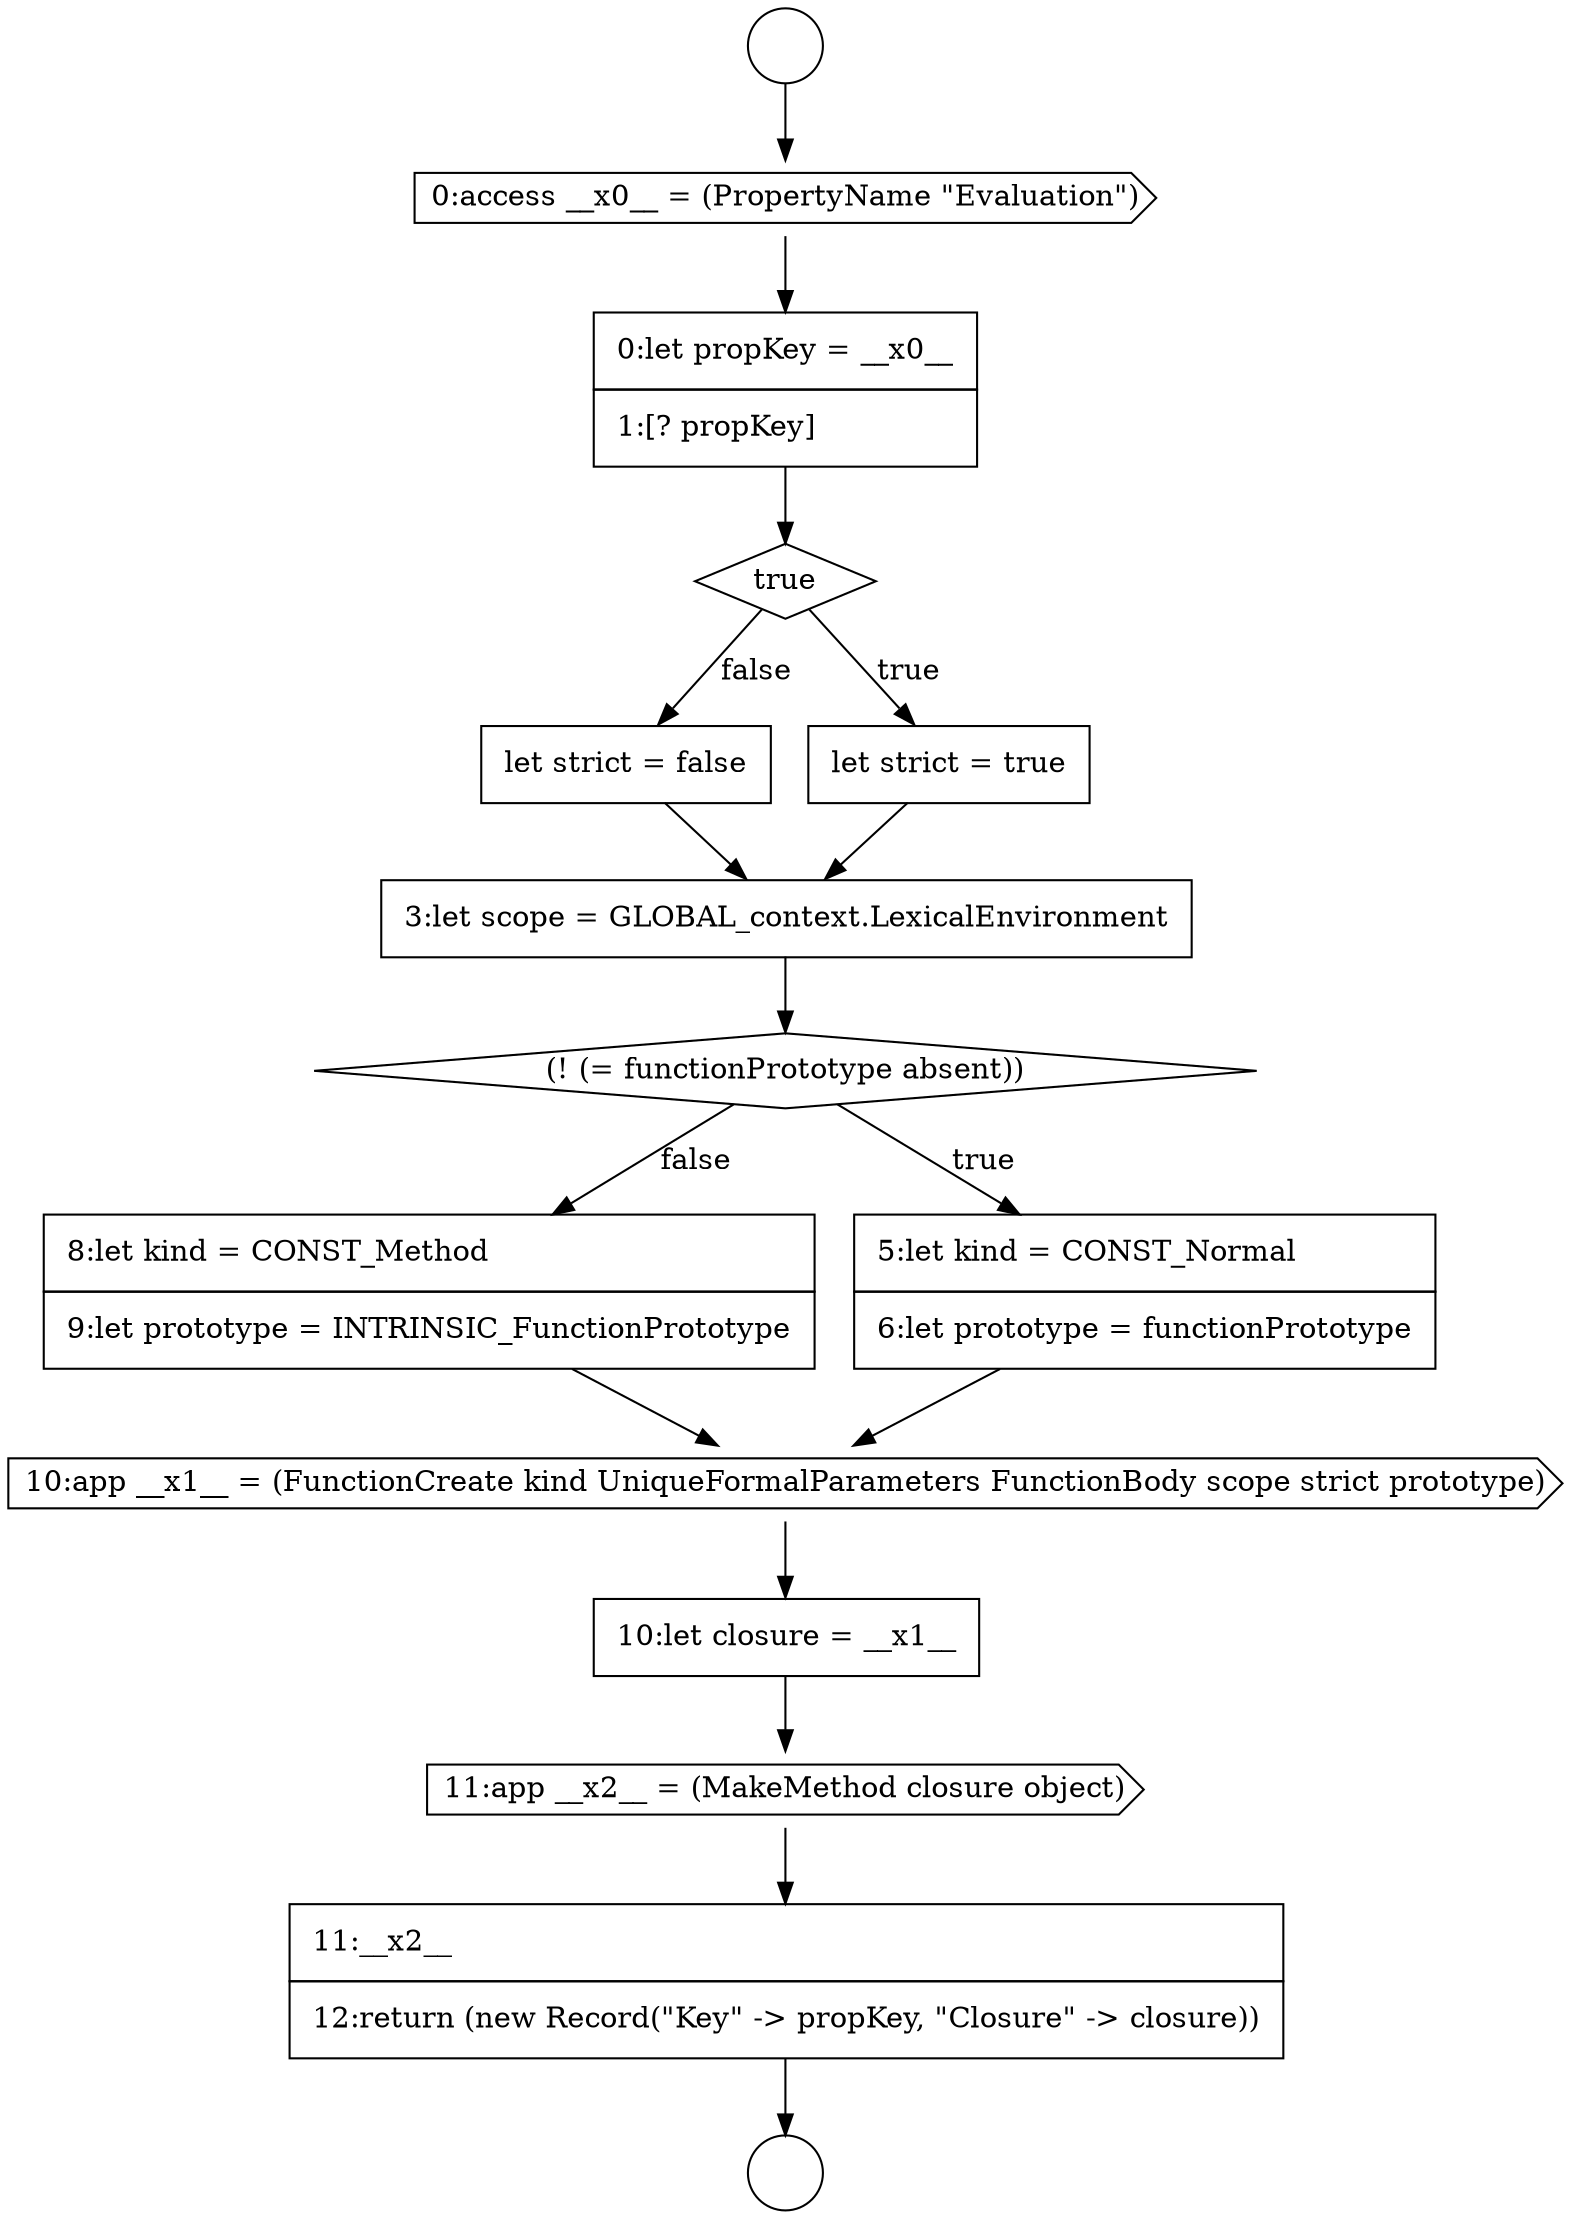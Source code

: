 digraph {
  node8114 [shape=none, margin=0, label=<<font color="black">
    <table border="0" cellborder="1" cellspacing="0" cellpadding="10">
      <tr><td align="left">let strict = false</td></tr>
    </table>
  </font>> color="black" fillcolor="white" style=filled]
  node8118 [shape=none, margin=0, label=<<font color="black">
    <table border="0" cellborder="1" cellspacing="0" cellpadding="10">
      <tr><td align="left">8:let kind = CONST_Method</td></tr>
      <tr><td align="left">9:let prototype = INTRINSIC_FunctionPrototype</td></tr>
    </table>
  </font>> color="black" fillcolor="white" style=filled]
  node8122 [shape=none, margin=0, label=<<font color="black">
    <table border="0" cellborder="1" cellspacing="0" cellpadding="10">
      <tr><td align="left">11:__x2__</td></tr>
      <tr><td align="left">12:return (new Record(&quot;Key&quot; -&gt; propKey, &quot;Closure&quot; -&gt; closure))</td></tr>
    </table>
  </font>> color="black" fillcolor="white" style=filled]
  node8121 [shape=cds, label=<<font color="black">11:app __x2__ = (MakeMethod closure object)</font>> color="black" fillcolor="white" style=filled]
  node8109 [shape=circle label=" " color="black" fillcolor="white" style=filled]
  node8113 [shape=none, margin=0, label=<<font color="black">
    <table border="0" cellborder="1" cellspacing="0" cellpadding="10">
      <tr><td align="left">let strict = true</td></tr>
    </table>
  </font>> color="black" fillcolor="white" style=filled]
  node8117 [shape=none, margin=0, label=<<font color="black">
    <table border="0" cellborder="1" cellspacing="0" cellpadding="10">
      <tr><td align="left">5:let kind = CONST_Normal</td></tr>
      <tr><td align="left">6:let prototype = functionPrototype</td></tr>
    </table>
  </font>> color="black" fillcolor="white" style=filled]
  node8120 [shape=none, margin=0, label=<<font color="black">
    <table border="0" cellborder="1" cellspacing="0" cellpadding="10">
      <tr><td align="left">10:let closure = __x1__</td></tr>
    </table>
  </font>> color="black" fillcolor="white" style=filled]
  node8116 [shape=diamond, label=<<font color="black">(! (= functionPrototype absent))</font>> color="black" fillcolor="white" style=filled]
  node8111 [shape=none, margin=0, label=<<font color="black">
    <table border="0" cellborder="1" cellspacing="0" cellpadding="10">
      <tr><td align="left">0:let propKey = __x0__</td></tr>
      <tr><td align="left">1:[? propKey]</td></tr>
    </table>
  </font>> color="black" fillcolor="white" style=filled]
  node8108 [shape=circle label=" " color="black" fillcolor="white" style=filled]
  node8119 [shape=cds, label=<<font color="black">10:app __x1__ = (FunctionCreate kind UniqueFormalParameters FunctionBody scope strict prototype)</font>> color="black" fillcolor="white" style=filled]
  node8115 [shape=none, margin=0, label=<<font color="black">
    <table border="0" cellborder="1" cellspacing="0" cellpadding="10">
      <tr><td align="left">3:let scope = GLOBAL_context.LexicalEnvironment</td></tr>
    </table>
  </font>> color="black" fillcolor="white" style=filled]
  node8110 [shape=cds, label=<<font color="black">0:access __x0__ = (PropertyName &quot;Evaluation&quot;)</font>> color="black" fillcolor="white" style=filled]
  node8112 [shape=diamond, label=<<font color="black">true</font>> color="black" fillcolor="white" style=filled]
  node8121 -> node8122 [ color="black"]
  node8122 -> node8109 [ color="black"]
  node8114 -> node8115 [ color="black"]
  node8113 -> node8115 [ color="black"]
  node8118 -> node8119 [ color="black"]
  node8110 -> node8111 [ color="black"]
  node8112 -> node8113 [label=<<font color="black">true</font>> color="black"]
  node8112 -> node8114 [label=<<font color="black">false</font>> color="black"]
  node8117 -> node8119 [ color="black"]
  node8119 -> node8120 [ color="black"]
  node8111 -> node8112 [ color="black"]
  node8120 -> node8121 [ color="black"]
  node8116 -> node8117 [label=<<font color="black">true</font>> color="black"]
  node8116 -> node8118 [label=<<font color="black">false</font>> color="black"]
  node8108 -> node8110 [ color="black"]
  node8115 -> node8116 [ color="black"]
}
